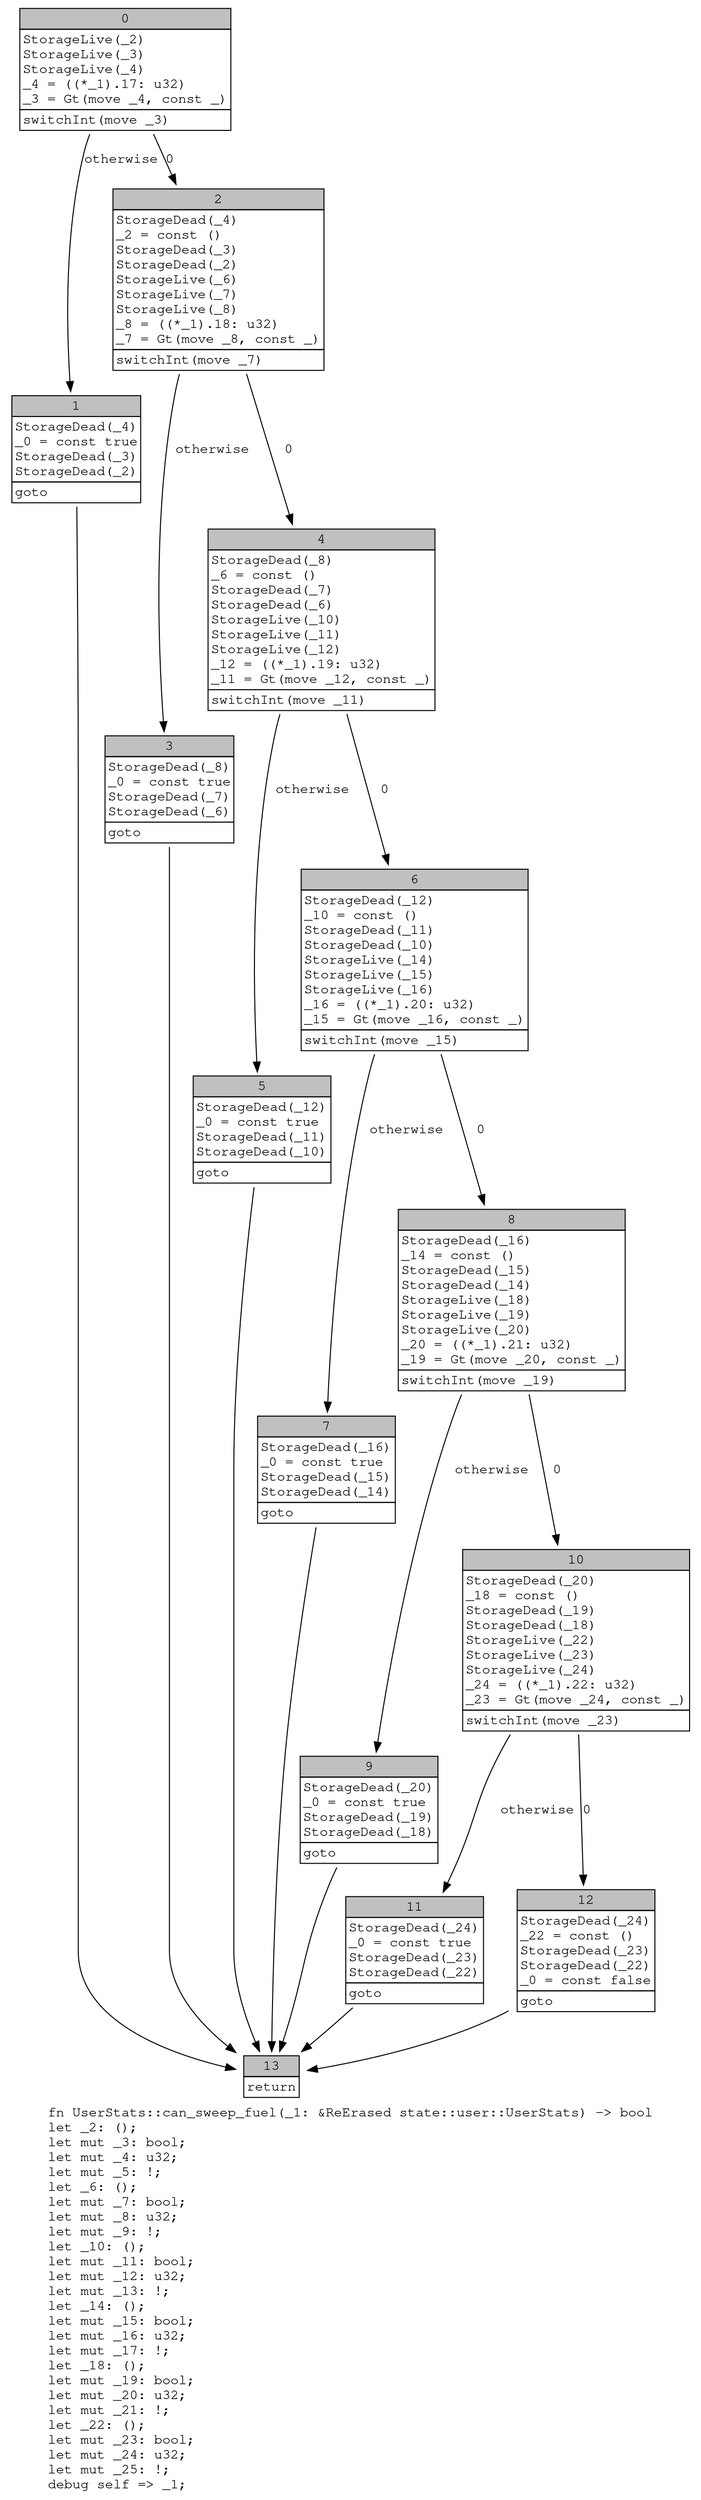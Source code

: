digraph Mir_0_4428 {
    graph [fontname="Courier, monospace"];
    node [fontname="Courier, monospace"];
    edge [fontname="Courier, monospace"];
    label=<fn UserStats::can_sweep_fuel(_1: &amp;ReErased state::user::UserStats) -&gt; bool<br align="left"/>let _2: ();<br align="left"/>let mut _3: bool;<br align="left"/>let mut _4: u32;<br align="left"/>let mut _5: !;<br align="left"/>let _6: ();<br align="left"/>let mut _7: bool;<br align="left"/>let mut _8: u32;<br align="left"/>let mut _9: !;<br align="left"/>let _10: ();<br align="left"/>let mut _11: bool;<br align="left"/>let mut _12: u32;<br align="left"/>let mut _13: !;<br align="left"/>let _14: ();<br align="left"/>let mut _15: bool;<br align="left"/>let mut _16: u32;<br align="left"/>let mut _17: !;<br align="left"/>let _18: ();<br align="left"/>let mut _19: bool;<br align="left"/>let mut _20: u32;<br align="left"/>let mut _21: !;<br align="left"/>let _22: ();<br align="left"/>let mut _23: bool;<br align="left"/>let mut _24: u32;<br align="left"/>let mut _25: !;<br align="left"/>debug self =&gt; _1;<br align="left"/>>;
    bb0__0_4428 [shape="none", label=<<table border="0" cellborder="1" cellspacing="0"><tr><td bgcolor="gray" align="center" colspan="1">0</td></tr><tr><td align="left" balign="left">StorageLive(_2)<br/>StorageLive(_3)<br/>StorageLive(_4)<br/>_4 = ((*_1).17: u32)<br/>_3 = Gt(move _4, const _)<br/></td></tr><tr><td align="left">switchInt(move _3)</td></tr></table>>];
    bb1__0_4428 [shape="none", label=<<table border="0" cellborder="1" cellspacing="0"><tr><td bgcolor="gray" align="center" colspan="1">1</td></tr><tr><td align="left" balign="left">StorageDead(_4)<br/>_0 = const true<br/>StorageDead(_3)<br/>StorageDead(_2)<br/></td></tr><tr><td align="left">goto</td></tr></table>>];
    bb2__0_4428 [shape="none", label=<<table border="0" cellborder="1" cellspacing="0"><tr><td bgcolor="gray" align="center" colspan="1">2</td></tr><tr><td align="left" balign="left">StorageDead(_4)<br/>_2 = const ()<br/>StorageDead(_3)<br/>StorageDead(_2)<br/>StorageLive(_6)<br/>StorageLive(_7)<br/>StorageLive(_8)<br/>_8 = ((*_1).18: u32)<br/>_7 = Gt(move _8, const _)<br/></td></tr><tr><td align="left">switchInt(move _7)</td></tr></table>>];
    bb3__0_4428 [shape="none", label=<<table border="0" cellborder="1" cellspacing="0"><tr><td bgcolor="gray" align="center" colspan="1">3</td></tr><tr><td align="left" balign="left">StorageDead(_8)<br/>_0 = const true<br/>StorageDead(_7)<br/>StorageDead(_6)<br/></td></tr><tr><td align="left">goto</td></tr></table>>];
    bb4__0_4428 [shape="none", label=<<table border="0" cellborder="1" cellspacing="0"><tr><td bgcolor="gray" align="center" colspan="1">4</td></tr><tr><td align="left" balign="left">StorageDead(_8)<br/>_6 = const ()<br/>StorageDead(_7)<br/>StorageDead(_6)<br/>StorageLive(_10)<br/>StorageLive(_11)<br/>StorageLive(_12)<br/>_12 = ((*_1).19: u32)<br/>_11 = Gt(move _12, const _)<br/></td></tr><tr><td align="left">switchInt(move _11)</td></tr></table>>];
    bb5__0_4428 [shape="none", label=<<table border="0" cellborder="1" cellspacing="0"><tr><td bgcolor="gray" align="center" colspan="1">5</td></tr><tr><td align="left" balign="left">StorageDead(_12)<br/>_0 = const true<br/>StorageDead(_11)<br/>StorageDead(_10)<br/></td></tr><tr><td align="left">goto</td></tr></table>>];
    bb6__0_4428 [shape="none", label=<<table border="0" cellborder="1" cellspacing="0"><tr><td bgcolor="gray" align="center" colspan="1">6</td></tr><tr><td align="left" balign="left">StorageDead(_12)<br/>_10 = const ()<br/>StorageDead(_11)<br/>StorageDead(_10)<br/>StorageLive(_14)<br/>StorageLive(_15)<br/>StorageLive(_16)<br/>_16 = ((*_1).20: u32)<br/>_15 = Gt(move _16, const _)<br/></td></tr><tr><td align="left">switchInt(move _15)</td></tr></table>>];
    bb7__0_4428 [shape="none", label=<<table border="0" cellborder="1" cellspacing="0"><tr><td bgcolor="gray" align="center" colspan="1">7</td></tr><tr><td align="left" balign="left">StorageDead(_16)<br/>_0 = const true<br/>StorageDead(_15)<br/>StorageDead(_14)<br/></td></tr><tr><td align="left">goto</td></tr></table>>];
    bb8__0_4428 [shape="none", label=<<table border="0" cellborder="1" cellspacing="0"><tr><td bgcolor="gray" align="center" colspan="1">8</td></tr><tr><td align="left" balign="left">StorageDead(_16)<br/>_14 = const ()<br/>StorageDead(_15)<br/>StorageDead(_14)<br/>StorageLive(_18)<br/>StorageLive(_19)<br/>StorageLive(_20)<br/>_20 = ((*_1).21: u32)<br/>_19 = Gt(move _20, const _)<br/></td></tr><tr><td align="left">switchInt(move _19)</td></tr></table>>];
    bb9__0_4428 [shape="none", label=<<table border="0" cellborder="1" cellspacing="0"><tr><td bgcolor="gray" align="center" colspan="1">9</td></tr><tr><td align="left" balign="left">StorageDead(_20)<br/>_0 = const true<br/>StorageDead(_19)<br/>StorageDead(_18)<br/></td></tr><tr><td align="left">goto</td></tr></table>>];
    bb10__0_4428 [shape="none", label=<<table border="0" cellborder="1" cellspacing="0"><tr><td bgcolor="gray" align="center" colspan="1">10</td></tr><tr><td align="left" balign="left">StorageDead(_20)<br/>_18 = const ()<br/>StorageDead(_19)<br/>StorageDead(_18)<br/>StorageLive(_22)<br/>StorageLive(_23)<br/>StorageLive(_24)<br/>_24 = ((*_1).22: u32)<br/>_23 = Gt(move _24, const _)<br/></td></tr><tr><td align="left">switchInt(move _23)</td></tr></table>>];
    bb11__0_4428 [shape="none", label=<<table border="0" cellborder="1" cellspacing="0"><tr><td bgcolor="gray" align="center" colspan="1">11</td></tr><tr><td align="left" balign="left">StorageDead(_24)<br/>_0 = const true<br/>StorageDead(_23)<br/>StorageDead(_22)<br/></td></tr><tr><td align="left">goto</td></tr></table>>];
    bb12__0_4428 [shape="none", label=<<table border="0" cellborder="1" cellspacing="0"><tr><td bgcolor="gray" align="center" colspan="1">12</td></tr><tr><td align="left" balign="left">StorageDead(_24)<br/>_22 = const ()<br/>StorageDead(_23)<br/>StorageDead(_22)<br/>_0 = const false<br/></td></tr><tr><td align="left">goto</td></tr></table>>];
    bb13__0_4428 [shape="none", label=<<table border="0" cellborder="1" cellspacing="0"><tr><td bgcolor="gray" align="center" colspan="1">13</td></tr><tr><td align="left">return</td></tr></table>>];
    bb0__0_4428 -> bb2__0_4428 [label="0"];
    bb0__0_4428 -> bb1__0_4428 [label="otherwise"];
    bb1__0_4428 -> bb13__0_4428 [label=""];
    bb2__0_4428 -> bb4__0_4428 [label="0"];
    bb2__0_4428 -> bb3__0_4428 [label="otherwise"];
    bb3__0_4428 -> bb13__0_4428 [label=""];
    bb4__0_4428 -> bb6__0_4428 [label="0"];
    bb4__0_4428 -> bb5__0_4428 [label="otherwise"];
    bb5__0_4428 -> bb13__0_4428 [label=""];
    bb6__0_4428 -> bb8__0_4428 [label="0"];
    bb6__0_4428 -> bb7__0_4428 [label="otherwise"];
    bb7__0_4428 -> bb13__0_4428 [label=""];
    bb8__0_4428 -> bb10__0_4428 [label="0"];
    bb8__0_4428 -> bb9__0_4428 [label="otherwise"];
    bb9__0_4428 -> bb13__0_4428 [label=""];
    bb10__0_4428 -> bb12__0_4428 [label="0"];
    bb10__0_4428 -> bb11__0_4428 [label="otherwise"];
    bb11__0_4428 -> bb13__0_4428 [label=""];
    bb12__0_4428 -> bb13__0_4428 [label=""];
}
